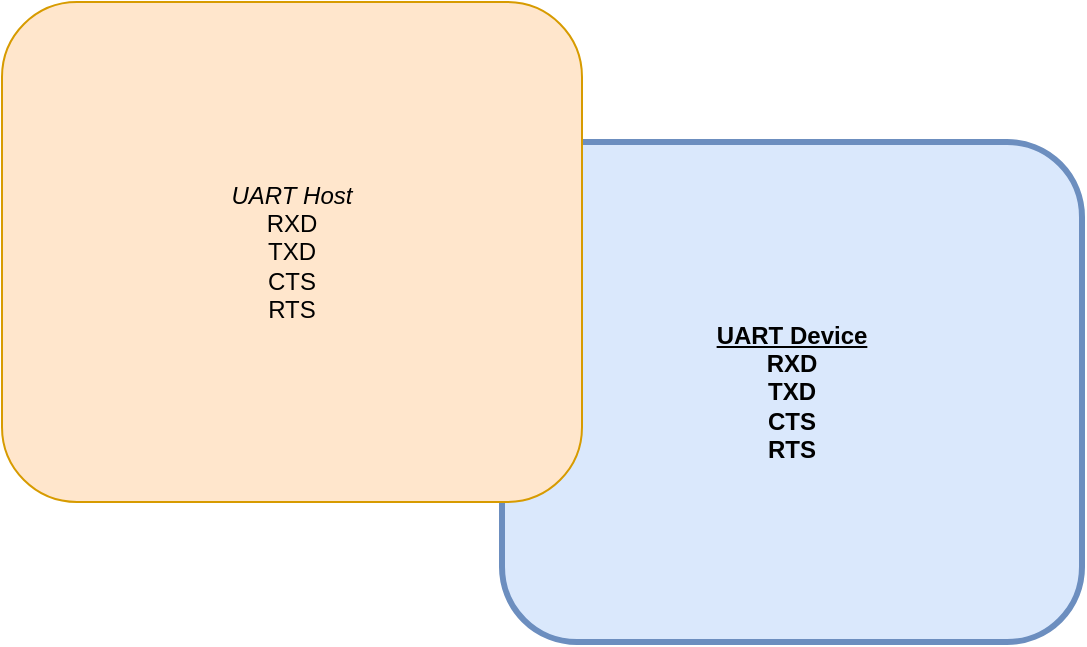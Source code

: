 <mxfile version="28.0.7">
  <diagram name="Page-1" id="H5OTThbgjwghWMicqfhz">
    <mxGraphModel dx="786" dy="706" grid="1" gridSize="10" guides="1" tooltips="1" connect="1" arrows="1" fold="1" page="1" pageScale="1" pageWidth="850" pageHeight="1100" math="0" shadow="0">
      <root>
        <mxCell id="0" />
        <mxCell id="1" parent="0" />
        <mxCell id="S0g4yheQsO2JcmuRHQyU-4" value="&lt;div&gt;&lt;div&gt;&lt;b&gt;&lt;u&gt;UART Device&lt;/u&gt;&lt;/b&gt;&lt;/div&gt;&lt;div&gt;&lt;b&gt;RXD&lt;/b&gt;&lt;/div&gt;&lt;div&gt;&lt;b&gt;TXD&lt;/b&gt;&lt;/div&gt;&lt;div&gt;&lt;b&gt;CTS&lt;/b&gt;&lt;/div&gt;&lt;div&gt;&lt;b&gt;RTS&lt;/b&gt;&lt;/div&gt;&lt;/div&gt;" style="rounded=1;whiteSpace=wrap;html=1;fillColor=#dae8fc;strokeColor=#6c8ebf;strokeWidth=3;" parent="1" vertex="1">
          <mxGeometry x="520" y="140" width="290" height="250" as="geometry" />
        </mxCell>
        <mxCell id="S0g4yheQsO2JcmuRHQyU-5" value="&lt;div&gt;&lt;i&gt;UART Host&lt;/i&gt;&lt;/div&gt;&lt;div&gt;RXD&lt;/div&gt;&lt;div&gt;TXD&lt;/div&gt;&lt;div&gt;CTS&lt;/div&gt;&lt;div&gt;RTS&lt;/div&gt;" style="rounded=1;whiteSpace=wrap;html=1;fillColor=#ffe6cc;strokeColor=#d79b00;" parent="1" vertex="1">
          <mxGeometry x="270" y="70" width="290" height="250" as="geometry" />
        </mxCell>
      </root>
    </mxGraphModel>
  </diagram>
</mxfile>
